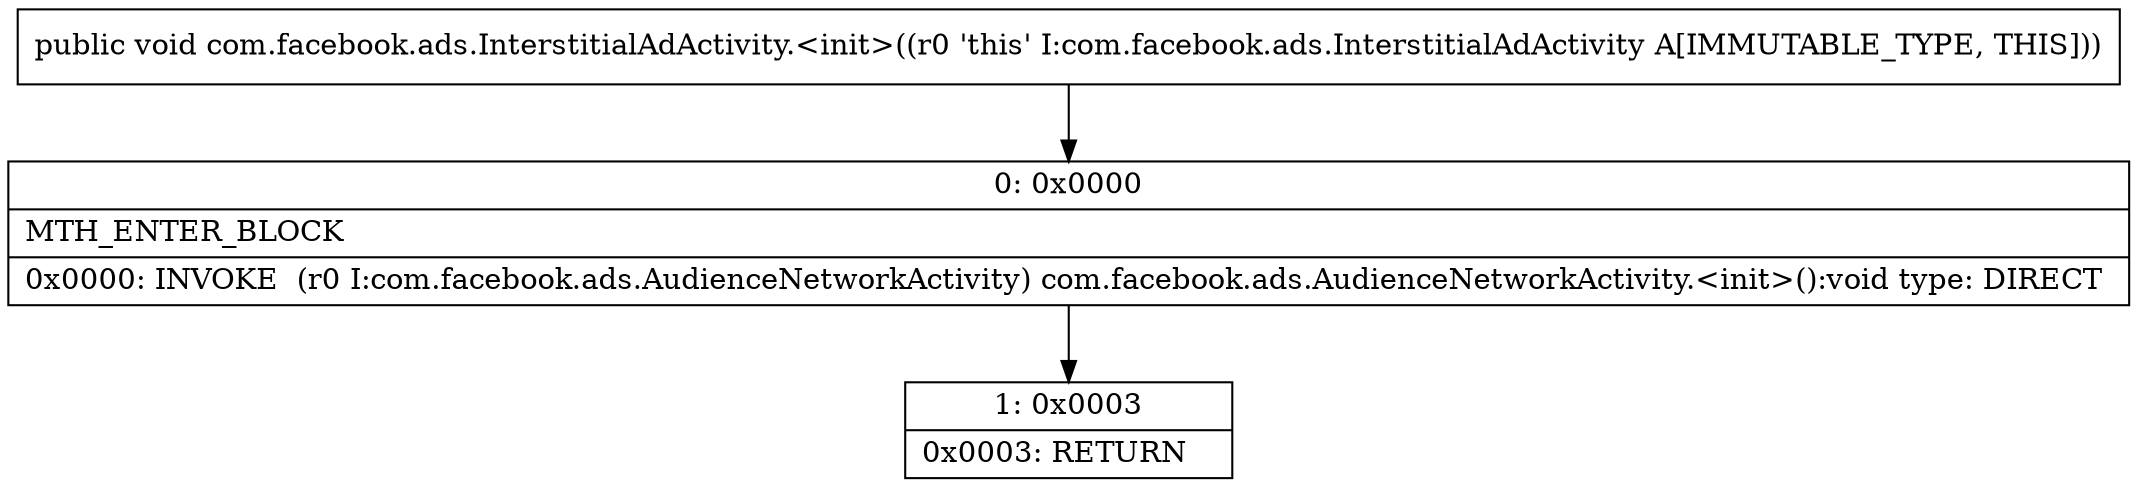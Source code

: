 digraph "CFG forcom.facebook.ads.InterstitialAdActivity.\<init\>()V" {
Node_0 [shape=record,label="{0\:\ 0x0000|MTH_ENTER_BLOCK\l|0x0000: INVOKE  (r0 I:com.facebook.ads.AudienceNetworkActivity) com.facebook.ads.AudienceNetworkActivity.\<init\>():void type: DIRECT \l}"];
Node_1 [shape=record,label="{1\:\ 0x0003|0x0003: RETURN   \l}"];
MethodNode[shape=record,label="{public void com.facebook.ads.InterstitialAdActivity.\<init\>((r0 'this' I:com.facebook.ads.InterstitialAdActivity A[IMMUTABLE_TYPE, THIS])) }"];
MethodNode -> Node_0;
Node_0 -> Node_1;
}

